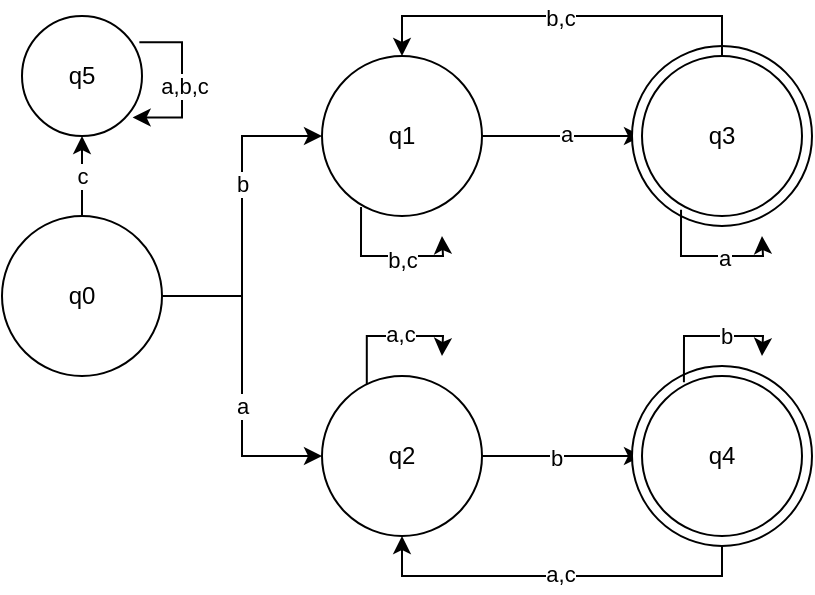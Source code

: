 <mxfile version="26.0.4">
  <diagram name="Page-1" id="G-5bLHL6qB_5fWoSHao3">
    <mxGraphModel dx="683" dy="475" grid="1" gridSize="10" guides="1" tooltips="1" connect="1" arrows="1" fold="1" page="1" pageScale="1" pageWidth="850" pageHeight="1100" math="0" shadow="0">
      <root>
        <mxCell id="0" />
        <mxCell id="1" parent="0" />
        <mxCell id="qeFZkYbgccAt_2fWhlSk-18" style="edgeStyle=orthogonalEdgeStyle;rounded=0;orthogonalLoop=1;jettySize=auto;html=1;" edge="1" parent="1" source="qeFZkYbgccAt_2fWhlSk-1" target="qeFZkYbgccAt_2fWhlSk-17">
          <mxGeometry relative="1" as="geometry" />
        </mxCell>
        <mxCell id="qeFZkYbgccAt_2fWhlSk-25" value="b" style="edgeLabel;html=1;align=center;verticalAlign=middle;resizable=0;points=[];" vertex="1" connectable="0" parent="qeFZkYbgccAt_2fWhlSk-18">
          <mxGeometry x="0.205" relative="1" as="geometry">
            <mxPoint as="offset" />
          </mxGeometry>
        </mxCell>
        <mxCell id="qeFZkYbgccAt_2fWhlSk-20" style="edgeStyle=orthogonalEdgeStyle;rounded=0;orthogonalLoop=1;jettySize=auto;html=1;" edge="1" parent="1" source="qeFZkYbgccAt_2fWhlSk-1" target="qeFZkYbgccAt_2fWhlSk-19">
          <mxGeometry relative="1" as="geometry" />
        </mxCell>
        <mxCell id="qeFZkYbgccAt_2fWhlSk-24" value="a" style="edgeLabel;html=1;align=center;verticalAlign=middle;resizable=0;points=[];" vertex="1" connectable="0" parent="qeFZkYbgccAt_2fWhlSk-20">
          <mxGeometry x="0.181" relative="1" as="geometry">
            <mxPoint as="offset" />
          </mxGeometry>
        </mxCell>
        <mxCell id="qeFZkYbgccAt_2fWhlSk-50" style="edgeStyle=orthogonalEdgeStyle;rounded=0;orthogonalLoop=1;jettySize=auto;html=1;entryX=0.5;entryY=1;entryDx=0;entryDy=0;" edge="1" parent="1" source="qeFZkYbgccAt_2fWhlSk-1" target="qeFZkYbgccAt_2fWhlSk-47">
          <mxGeometry relative="1" as="geometry" />
        </mxCell>
        <mxCell id="qeFZkYbgccAt_2fWhlSk-51" value="c" style="edgeLabel;html=1;align=center;verticalAlign=middle;resizable=0;points=[];" vertex="1" connectable="0" parent="qeFZkYbgccAt_2fWhlSk-50">
          <mxGeometry x="0.036" relative="1" as="geometry">
            <mxPoint as="offset" />
          </mxGeometry>
        </mxCell>
        <mxCell id="qeFZkYbgccAt_2fWhlSk-1" value="q0" style="ellipse;whiteSpace=wrap;html=1;aspect=fixed;" vertex="1" parent="1">
          <mxGeometry x="200" y="360" width="80" height="80" as="geometry" />
        </mxCell>
        <mxCell id="qeFZkYbgccAt_2fWhlSk-26" style="edgeStyle=orthogonalEdgeStyle;rounded=0;orthogonalLoop=1;jettySize=auto;html=1;" edge="1" parent="1" source="qeFZkYbgccAt_2fWhlSk-17" target="qeFZkYbgccAt_2fWhlSk-21">
          <mxGeometry relative="1" as="geometry" />
        </mxCell>
        <mxCell id="qeFZkYbgccAt_2fWhlSk-27" value="a" style="edgeLabel;html=1;align=center;verticalAlign=middle;resizable=0;points=[];" vertex="1" connectable="0" parent="qeFZkYbgccAt_2fWhlSk-26">
          <mxGeometry x="0.048" y="1" relative="1" as="geometry">
            <mxPoint as="offset" />
          </mxGeometry>
        </mxCell>
        <mxCell id="qeFZkYbgccAt_2fWhlSk-41" style="edgeStyle=orthogonalEdgeStyle;rounded=0;orthogonalLoop=1;jettySize=auto;html=1;exitX=0.244;exitY=0.943;exitDx=0;exitDy=0;exitPerimeter=0;" edge="1" parent="1" source="qeFZkYbgccAt_2fWhlSk-17">
          <mxGeometry relative="1" as="geometry">
            <mxPoint x="420" y="370" as="targetPoint" />
          </mxGeometry>
        </mxCell>
        <mxCell id="qeFZkYbgccAt_2fWhlSk-42" value="b,c" style="edgeLabel;html=1;align=center;verticalAlign=middle;resizable=0;points=[];" vertex="1" connectable="0" parent="qeFZkYbgccAt_2fWhlSk-41">
          <mxGeometry x="0.192" y="-2" relative="1" as="geometry">
            <mxPoint as="offset" />
          </mxGeometry>
        </mxCell>
        <mxCell id="qeFZkYbgccAt_2fWhlSk-17" value="q1" style="ellipse;whiteSpace=wrap;html=1;aspect=fixed;" vertex="1" parent="1">
          <mxGeometry x="360" y="280" width="80" height="80" as="geometry" />
        </mxCell>
        <mxCell id="qeFZkYbgccAt_2fWhlSk-23" style="edgeStyle=orthogonalEdgeStyle;rounded=0;orthogonalLoop=1;jettySize=auto;html=1;entryX=0;entryY=0.5;entryDx=0;entryDy=0;" edge="1" parent="1" source="qeFZkYbgccAt_2fWhlSk-19" target="qeFZkYbgccAt_2fWhlSk-22">
          <mxGeometry relative="1" as="geometry" />
        </mxCell>
        <mxCell id="qeFZkYbgccAt_2fWhlSk-28" value="b" style="edgeLabel;html=1;align=center;verticalAlign=middle;resizable=0;points=[];" vertex="1" connectable="0" parent="qeFZkYbgccAt_2fWhlSk-23">
          <mxGeometry x="-0.083" y="-1" relative="1" as="geometry">
            <mxPoint as="offset" />
          </mxGeometry>
        </mxCell>
        <mxCell id="qeFZkYbgccAt_2fWhlSk-33" style="edgeStyle=orthogonalEdgeStyle;rounded=0;orthogonalLoop=1;jettySize=auto;html=1;exitX=0.28;exitY=0.057;exitDx=0;exitDy=0;exitPerimeter=0;" edge="1" parent="1" source="qeFZkYbgccAt_2fWhlSk-19">
          <mxGeometry relative="1" as="geometry">
            <mxPoint x="420" y="430" as="targetPoint" />
          </mxGeometry>
        </mxCell>
        <mxCell id="qeFZkYbgccAt_2fWhlSk-36" value="a,c" style="edgeLabel;html=1;align=center;verticalAlign=middle;resizable=0;points=[];" vertex="1" connectable="0" parent="qeFZkYbgccAt_2fWhlSk-33">
          <mxGeometry x="0.108" y="1" relative="1" as="geometry">
            <mxPoint as="offset" />
          </mxGeometry>
        </mxCell>
        <mxCell id="qeFZkYbgccAt_2fWhlSk-19" value="q2" style="ellipse;whiteSpace=wrap;html=1;aspect=fixed;" vertex="1" parent="1">
          <mxGeometry x="360" y="440" width="80" height="80" as="geometry" />
        </mxCell>
        <mxCell id="qeFZkYbgccAt_2fWhlSk-30" style="edgeStyle=orthogonalEdgeStyle;rounded=0;orthogonalLoop=1;jettySize=auto;html=1;entryX=0.5;entryY=1;entryDx=0;entryDy=0;" edge="1" parent="1" source="qeFZkYbgccAt_2fWhlSk-22" target="qeFZkYbgccAt_2fWhlSk-19">
          <mxGeometry relative="1" as="geometry">
            <mxPoint x="420" y="540" as="targetPoint" />
            <Array as="points">
              <mxPoint x="560" y="540" />
              <mxPoint x="400" y="540" />
            </Array>
          </mxGeometry>
        </mxCell>
        <mxCell id="qeFZkYbgccAt_2fWhlSk-32" value="a,c" style="edgeLabel;html=1;align=center;verticalAlign=middle;resizable=0;points=[];" vertex="1" connectable="0" parent="qeFZkYbgccAt_2fWhlSk-30">
          <mxGeometry x="0.014" y="-1" relative="1" as="geometry">
            <mxPoint as="offset" />
          </mxGeometry>
        </mxCell>
        <mxCell id="qeFZkYbgccAt_2fWhlSk-38" value="" style="ellipse;whiteSpace=wrap;html=1;aspect=fixed;" vertex="1" parent="1">
          <mxGeometry x="515" y="275" width="90" height="90" as="geometry" />
        </mxCell>
        <mxCell id="qeFZkYbgccAt_2fWhlSk-37" value="" style="ellipse;whiteSpace=wrap;html=1;aspect=fixed;" vertex="1" parent="1">
          <mxGeometry x="515" y="435" width="90" height="90" as="geometry" />
        </mxCell>
        <mxCell id="qeFZkYbgccAt_2fWhlSk-45" style="edgeStyle=orthogonalEdgeStyle;rounded=0;orthogonalLoop=1;jettySize=auto;html=1;exitX=0.262;exitY=0.039;exitDx=0;exitDy=0;exitPerimeter=0;" edge="1" parent="1" source="qeFZkYbgccAt_2fWhlSk-22">
          <mxGeometry relative="1" as="geometry">
            <mxPoint x="580" y="430" as="targetPoint" />
          </mxGeometry>
        </mxCell>
        <mxCell id="qeFZkYbgccAt_2fWhlSk-46" value="b" style="edgeLabel;html=1;align=center;verticalAlign=middle;resizable=0;points=[];" vertex="1" connectable="0" parent="qeFZkYbgccAt_2fWhlSk-45">
          <mxGeometry x="0.212" relative="1" as="geometry">
            <mxPoint as="offset" />
          </mxGeometry>
        </mxCell>
        <mxCell id="qeFZkYbgccAt_2fWhlSk-22" value="q4" style="ellipse;whiteSpace=wrap;html=1;aspect=fixed;" vertex="1" parent="1">
          <mxGeometry x="520" y="440" width="80" height="80" as="geometry" />
        </mxCell>
        <mxCell id="qeFZkYbgccAt_2fWhlSk-39" style="edgeStyle=orthogonalEdgeStyle;rounded=0;orthogonalLoop=1;jettySize=auto;html=1;" edge="1" parent="1" source="qeFZkYbgccAt_2fWhlSk-21" target="qeFZkYbgccAt_2fWhlSk-17">
          <mxGeometry relative="1" as="geometry">
            <mxPoint x="520" y="260" as="targetPoint" />
            <Array as="points">
              <mxPoint x="560" y="260" />
              <mxPoint x="400" y="260" />
            </Array>
          </mxGeometry>
        </mxCell>
        <mxCell id="qeFZkYbgccAt_2fWhlSk-40" value="b,c" style="edgeLabel;html=1;align=center;verticalAlign=middle;resizable=0;points=[];" vertex="1" connectable="0" parent="qeFZkYbgccAt_2fWhlSk-39">
          <mxGeometry x="0.014" y="1" relative="1" as="geometry">
            <mxPoint as="offset" />
          </mxGeometry>
        </mxCell>
        <mxCell id="qeFZkYbgccAt_2fWhlSk-43" style="edgeStyle=orthogonalEdgeStyle;rounded=0;orthogonalLoop=1;jettySize=auto;html=1;exitX=0.244;exitY=0.961;exitDx=0;exitDy=0;exitPerimeter=0;" edge="1" parent="1" source="qeFZkYbgccAt_2fWhlSk-21">
          <mxGeometry relative="1" as="geometry">
            <mxPoint x="580" y="370" as="targetPoint" />
          </mxGeometry>
        </mxCell>
        <mxCell id="qeFZkYbgccAt_2fWhlSk-44" value="a" style="edgeLabel;html=1;align=center;verticalAlign=middle;resizable=0;points=[];" vertex="1" connectable="0" parent="qeFZkYbgccAt_2fWhlSk-43">
          <mxGeometry x="0.189" y="-1" relative="1" as="geometry">
            <mxPoint as="offset" />
          </mxGeometry>
        </mxCell>
        <mxCell id="qeFZkYbgccAt_2fWhlSk-21" value="q3" style="ellipse;whiteSpace=wrap;html=1;aspect=fixed;" vertex="1" parent="1">
          <mxGeometry x="520" y="280" width="80" height="80" as="geometry" />
        </mxCell>
        <mxCell id="qeFZkYbgccAt_2fWhlSk-47" value="q5" style="ellipse;whiteSpace=wrap;html=1;aspect=fixed;" vertex="1" parent="1">
          <mxGeometry x="210" y="260" width="60" height="60" as="geometry" />
        </mxCell>
        <mxCell id="qeFZkYbgccAt_2fWhlSk-53" style="edgeStyle=orthogonalEdgeStyle;rounded=0;orthogonalLoop=1;jettySize=auto;html=1;elbow=vertical;exitX=0.978;exitY=0.218;exitDx=0;exitDy=0;exitPerimeter=0;entryX=0.922;entryY=0.845;entryDx=0;entryDy=0;entryPerimeter=0;" edge="1" parent="1" source="qeFZkYbgccAt_2fWhlSk-47" target="qeFZkYbgccAt_2fWhlSk-47">
          <mxGeometry relative="1" as="geometry">
            <mxPoint x="280" y="310" as="targetPoint" />
            <Array as="points">
              <mxPoint x="290" y="273" />
              <mxPoint x="290" y="311" />
            </Array>
          </mxGeometry>
        </mxCell>
        <mxCell id="qeFZkYbgccAt_2fWhlSk-56" value="a,b,c" style="edgeLabel;html=1;align=center;verticalAlign=middle;resizable=0;points=[];" vertex="1" connectable="0" parent="qeFZkYbgccAt_2fWhlSk-53">
          <mxGeometry x="0.011" y="1" relative="1" as="geometry">
            <mxPoint as="offset" />
          </mxGeometry>
        </mxCell>
      </root>
    </mxGraphModel>
  </diagram>
</mxfile>
